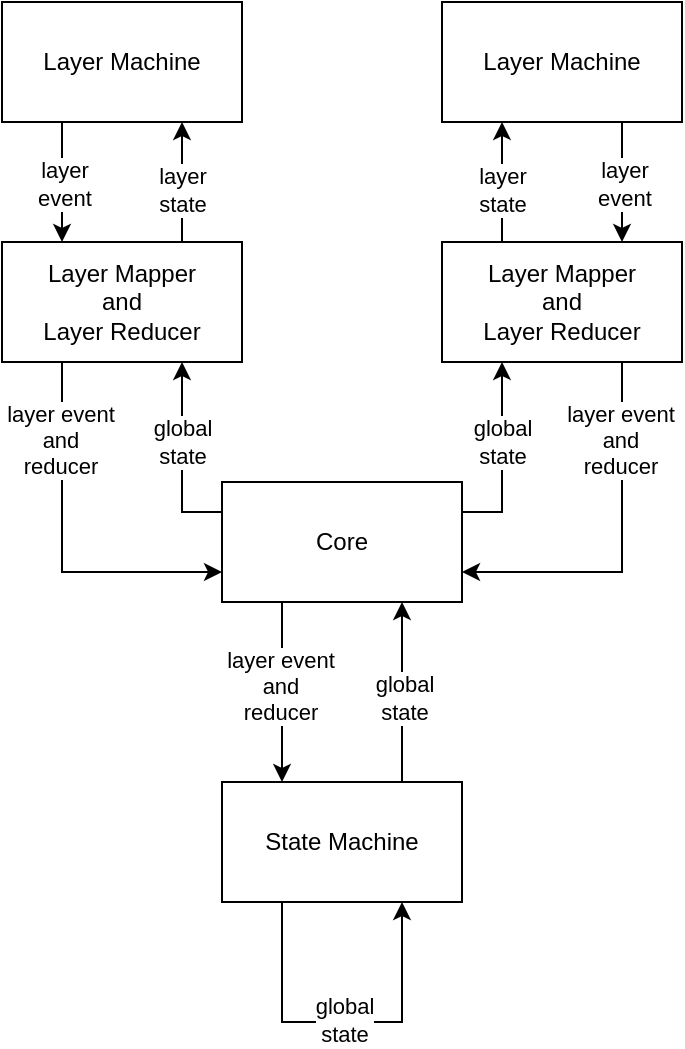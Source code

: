 <mxfile version="16.6.2" type="github">
  <diagram id="xpUdMpeRmWtxAvWL6Qza" name="Page-1">
    <mxGraphModel dx="786" dy="429" grid="1" gridSize="10" guides="1" tooltips="1" connect="1" arrows="1" fold="1" page="1" pageScale="1" pageWidth="827" pageHeight="1169" math="0" shadow="0">
      <root>
        <mxCell id="0" />
        <mxCell id="1" parent="0" />
        <mxCell id="Ci88IGGnT4IwaRnlCl02-13" style="edgeStyle=orthogonalEdgeStyle;rounded=0;orthogonalLoop=1;jettySize=auto;html=1;exitX=0;exitY=0.25;exitDx=0;exitDy=0;entryX=0.75;entryY=1;entryDx=0;entryDy=0;" edge="1" parent="1" source="Ci88IGGnT4IwaRnlCl02-2" target="Ci88IGGnT4IwaRnlCl02-7">
          <mxGeometry relative="1" as="geometry" />
        </mxCell>
        <mxCell id="Ci88IGGnT4IwaRnlCl02-15" value="global&lt;br&gt;state" style="edgeLabel;html=1;align=center;verticalAlign=middle;resizable=0;points=[];" vertex="1" connectable="0" parent="Ci88IGGnT4IwaRnlCl02-13">
          <mxGeometry x="0.158" relative="1" as="geometry">
            <mxPoint as="offset" />
          </mxGeometry>
        </mxCell>
        <mxCell id="Ci88IGGnT4IwaRnlCl02-2" value="Core" style="rounded=0;whiteSpace=wrap;html=1;" vertex="1" parent="1">
          <mxGeometry x="220" y="260" width="120" height="60" as="geometry" />
        </mxCell>
        <mxCell id="Ci88IGGnT4IwaRnlCl02-10" style="edgeStyle=orthogonalEdgeStyle;rounded=0;orthogonalLoop=1;jettySize=auto;html=1;exitX=0.25;exitY=1;exitDx=0;exitDy=0;entryX=0.25;entryY=0;entryDx=0;entryDy=0;" edge="1" parent="1" source="Ci88IGGnT4IwaRnlCl02-2" target="Ci88IGGnT4IwaRnlCl02-3">
          <mxGeometry relative="1" as="geometry" />
        </mxCell>
        <mxCell id="Ci88IGGnT4IwaRnlCl02-12" value="layer event&lt;br&gt;and&lt;br&gt;reducer" style="edgeLabel;html=1;align=center;verticalAlign=middle;resizable=0;points=[];" vertex="1" connectable="0" parent="Ci88IGGnT4IwaRnlCl02-10">
          <mxGeometry x="-0.067" y="-1" relative="1" as="geometry">
            <mxPoint as="offset" />
          </mxGeometry>
        </mxCell>
        <mxCell id="Ci88IGGnT4IwaRnlCl02-3" value="State Machine" style="rounded=0;whiteSpace=wrap;html=1;" vertex="1" parent="1">
          <mxGeometry x="220" y="410" width="120" height="60" as="geometry" />
        </mxCell>
        <mxCell id="Ci88IGGnT4IwaRnlCl02-4" style="edgeStyle=orthogonalEdgeStyle;rounded=0;orthogonalLoop=1;jettySize=auto;html=1;exitX=0.5;exitY=1;exitDx=0;exitDy=0;" edge="1" parent="1" source="Ci88IGGnT4IwaRnlCl02-3" target="Ci88IGGnT4IwaRnlCl02-3">
          <mxGeometry relative="1" as="geometry" />
        </mxCell>
        <mxCell id="Ci88IGGnT4IwaRnlCl02-16" style="edgeStyle=orthogonalEdgeStyle;rounded=0;orthogonalLoop=1;jettySize=auto;html=1;exitX=0.75;exitY=0;exitDx=0;exitDy=0;entryX=0.75;entryY=1;entryDx=0;entryDy=0;" edge="1" parent="1" source="Ci88IGGnT4IwaRnlCl02-7" target="Ci88IGGnT4IwaRnlCl02-8">
          <mxGeometry relative="1" as="geometry" />
        </mxCell>
        <mxCell id="Ci88IGGnT4IwaRnlCl02-17" value="layer&lt;br&gt;state" style="edgeLabel;html=1;align=center;verticalAlign=middle;resizable=0;points=[];" vertex="1" connectable="0" parent="Ci88IGGnT4IwaRnlCl02-16">
          <mxGeometry x="-0.133" relative="1" as="geometry">
            <mxPoint as="offset" />
          </mxGeometry>
        </mxCell>
        <mxCell id="Ci88IGGnT4IwaRnlCl02-20" style="edgeStyle=orthogonalEdgeStyle;rounded=0;orthogonalLoop=1;jettySize=auto;html=1;exitX=0.25;exitY=1;exitDx=0;exitDy=0;entryX=0;entryY=0.75;entryDx=0;entryDy=0;" edge="1" parent="1" source="Ci88IGGnT4IwaRnlCl02-7" target="Ci88IGGnT4IwaRnlCl02-2">
          <mxGeometry relative="1" as="geometry" />
        </mxCell>
        <mxCell id="Ci88IGGnT4IwaRnlCl02-21" value="layer event&lt;br&gt;and&lt;br&gt;reducer" style="edgeLabel;html=1;align=center;verticalAlign=middle;resizable=0;points=[];" vertex="1" connectable="0" parent="Ci88IGGnT4IwaRnlCl02-20">
          <mxGeometry x="-0.578" y="-1" relative="1" as="geometry">
            <mxPoint as="offset" />
          </mxGeometry>
        </mxCell>
        <mxCell id="Ci88IGGnT4IwaRnlCl02-7" value="Layer Mapper&lt;br&gt;and&lt;br&gt;Layer Reducer" style="rounded=0;whiteSpace=wrap;html=1;" vertex="1" parent="1">
          <mxGeometry x="110" y="140" width="120" height="60" as="geometry" />
        </mxCell>
        <mxCell id="Ci88IGGnT4IwaRnlCl02-18" style="edgeStyle=orthogonalEdgeStyle;rounded=0;orthogonalLoop=1;jettySize=auto;html=1;exitX=0.25;exitY=1;exitDx=0;exitDy=0;entryX=0.25;entryY=0;entryDx=0;entryDy=0;" edge="1" parent="1" source="Ci88IGGnT4IwaRnlCl02-8" target="Ci88IGGnT4IwaRnlCl02-7">
          <mxGeometry relative="1" as="geometry" />
        </mxCell>
        <mxCell id="Ci88IGGnT4IwaRnlCl02-19" value="layer&lt;br&gt;event" style="edgeLabel;html=1;align=center;verticalAlign=middle;resizable=0;points=[];" vertex="1" connectable="0" parent="Ci88IGGnT4IwaRnlCl02-18">
          <mxGeometry x="0.033" y="1" relative="1" as="geometry">
            <mxPoint as="offset" />
          </mxGeometry>
        </mxCell>
        <mxCell id="Ci88IGGnT4IwaRnlCl02-8" value="Layer Machine" style="rounded=0;whiteSpace=wrap;html=1;" vertex="1" parent="1">
          <mxGeometry x="110" y="20" width="120" height="60" as="geometry" />
        </mxCell>
        <mxCell id="Ci88IGGnT4IwaRnlCl02-23" style="edgeStyle=orthogonalEdgeStyle;rounded=0;orthogonalLoop=1;jettySize=auto;html=1;exitX=0.75;exitY=0;exitDx=0;exitDy=0;entryX=0.25;entryY=0;entryDx=0;entryDy=0;" edge="1" parent="1" source="Ci88IGGnT4IwaRnlCl02-3">
          <mxGeometry relative="1" as="geometry">
            <mxPoint x="310" y="380" as="sourcePoint" />
            <mxPoint x="310" y="320" as="targetPoint" />
          </mxGeometry>
        </mxCell>
        <mxCell id="Ci88IGGnT4IwaRnlCl02-24" value="global&lt;br&gt;state" style="edgeLabel;html=1;align=center;verticalAlign=middle;resizable=0;points=[];" vertex="1" connectable="0" parent="Ci88IGGnT4IwaRnlCl02-23">
          <mxGeometry x="-0.067" y="-1" relative="1" as="geometry">
            <mxPoint as="offset" />
          </mxGeometry>
        </mxCell>
        <mxCell id="Ci88IGGnT4IwaRnlCl02-25" style="edgeStyle=orthogonalEdgeStyle;rounded=0;orthogonalLoop=1;jettySize=auto;html=1;exitX=0.25;exitY=1;exitDx=0;exitDy=0;entryX=0.75;entryY=1;entryDx=0;entryDy=0;" edge="1" parent="1" source="Ci88IGGnT4IwaRnlCl02-3" target="Ci88IGGnT4IwaRnlCl02-3">
          <mxGeometry relative="1" as="geometry">
            <Array as="points">
              <mxPoint x="250" y="530" />
              <mxPoint x="310" y="530" />
            </Array>
          </mxGeometry>
        </mxCell>
        <mxCell id="Ci88IGGnT4IwaRnlCl02-26" value="global&lt;br&gt;state" style="edgeLabel;html=1;align=center;verticalAlign=middle;resizable=0;points=[];" vertex="1" connectable="0" parent="Ci88IGGnT4IwaRnlCl02-25">
          <mxGeometry x="0.011" y="1" relative="1" as="geometry">
            <mxPoint as="offset" />
          </mxGeometry>
        </mxCell>
        <mxCell id="Ci88IGGnT4IwaRnlCl02-33" value="Layer Mapper&lt;br&gt;and&lt;br&gt;Layer Reducer" style="rounded=0;whiteSpace=wrap;html=1;" vertex="1" parent="1">
          <mxGeometry x="330" y="140" width="120" height="60" as="geometry" />
        </mxCell>
        <mxCell id="Ci88IGGnT4IwaRnlCl02-35" value="Layer Machine" style="rounded=0;whiteSpace=wrap;html=1;" vertex="1" parent="1">
          <mxGeometry x="330" y="20" width="120" height="60" as="geometry" />
        </mxCell>
        <mxCell id="Ci88IGGnT4IwaRnlCl02-38" style="edgeStyle=orthogonalEdgeStyle;rounded=0;orthogonalLoop=1;jettySize=auto;html=1;exitX=0.25;exitY=0;exitDx=0;exitDy=0;entryX=0.25;entryY=1;entryDx=0;entryDy=0;" edge="1" parent="1" source="Ci88IGGnT4IwaRnlCl02-33" target="Ci88IGGnT4IwaRnlCl02-35">
          <mxGeometry relative="1" as="geometry">
            <mxPoint x="380" y="140" as="sourcePoint" />
            <mxPoint x="380" y="80" as="targetPoint" />
          </mxGeometry>
        </mxCell>
        <mxCell id="Ci88IGGnT4IwaRnlCl02-39" value="layer&lt;br&gt;state" style="edgeLabel;html=1;align=center;verticalAlign=middle;resizable=0;points=[];" vertex="1" connectable="0" parent="Ci88IGGnT4IwaRnlCl02-38">
          <mxGeometry x="-0.133" relative="1" as="geometry">
            <mxPoint as="offset" />
          </mxGeometry>
        </mxCell>
        <mxCell id="Ci88IGGnT4IwaRnlCl02-40" style="edgeStyle=orthogonalEdgeStyle;rounded=0;orthogonalLoop=1;jettySize=auto;html=1;exitX=0.75;exitY=1;exitDx=0;exitDy=0;entryX=0.75;entryY=0;entryDx=0;entryDy=0;" edge="1" parent="1" source="Ci88IGGnT4IwaRnlCl02-35" target="Ci88IGGnT4IwaRnlCl02-33">
          <mxGeometry relative="1" as="geometry">
            <mxPoint x="450" y="80.0" as="sourcePoint" />
            <mxPoint x="450" y="140" as="targetPoint" />
          </mxGeometry>
        </mxCell>
        <mxCell id="Ci88IGGnT4IwaRnlCl02-41" value="layer&lt;br&gt;event" style="edgeLabel;html=1;align=center;verticalAlign=middle;resizable=0;points=[];" vertex="1" connectable="0" parent="Ci88IGGnT4IwaRnlCl02-40">
          <mxGeometry x="0.033" y="1" relative="1" as="geometry">
            <mxPoint as="offset" />
          </mxGeometry>
        </mxCell>
        <mxCell id="Ci88IGGnT4IwaRnlCl02-44" style="edgeStyle=orthogonalEdgeStyle;rounded=0;orthogonalLoop=1;jettySize=auto;html=1;exitX=1;exitY=0.25;exitDx=0;exitDy=0;entryX=0.25;entryY=1;entryDx=0;entryDy=0;" edge="1" parent="1" source="Ci88IGGnT4IwaRnlCl02-2" target="Ci88IGGnT4IwaRnlCl02-33">
          <mxGeometry relative="1" as="geometry">
            <mxPoint x="400" y="275" as="sourcePoint" />
            <mxPoint x="380" y="220" as="targetPoint" />
          </mxGeometry>
        </mxCell>
        <mxCell id="Ci88IGGnT4IwaRnlCl02-45" value="global&lt;br&gt;state" style="edgeLabel;html=1;align=center;verticalAlign=middle;resizable=0;points=[];" vertex="1" connectable="0" parent="Ci88IGGnT4IwaRnlCl02-44">
          <mxGeometry x="0.158" relative="1" as="geometry">
            <mxPoint as="offset" />
          </mxGeometry>
        </mxCell>
        <mxCell id="Ci88IGGnT4IwaRnlCl02-46" style="edgeStyle=orthogonalEdgeStyle;rounded=0;orthogonalLoop=1;jettySize=auto;html=1;exitX=0.75;exitY=1;exitDx=0;exitDy=0;entryX=1;entryY=0.75;entryDx=0;entryDy=0;" edge="1" parent="1" source="Ci88IGGnT4IwaRnlCl02-33" target="Ci88IGGnT4IwaRnlCl02-2">
          <mxGeometry relative="1" as="geometry">
            <mxPoint x="374" y="220" as="sourcePoint" />
            <mxPoint x="454" y="325" as="targetPoint" />
          </mxGeometry>
        </mxCell>
        <mxCell id="Ci88IGGnT4IwaRnlCl02-47" value="layer event&lt;br&gt;and&lt;br&gt;reducer" style="edgeLabel;html=1;align=center;verticalAlign=middle;resizable=0;points=[];" vertex="1" connectable="0" parent="Ci88IGGnT4IwaRnlCl02-46">
          <mxGeometry x="-0.578" y="-1" relative="1" as="geometry">
            <mxPoint as="offset" />
          </mxGeometry>
        </mxCell>
      </root>
    </mxGraphModel>
  </diagram>
</mxfile>
